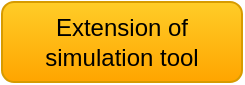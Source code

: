 <mxfile version="24.2.7" type="github">
  <diagram name="Page-1" id="I-vROl8wck2bUYbO3nWg">
    <mxGraphModel dx="486" dy="253" grid="1" gridSize="10" guides="1" tooltips="1" connect="1" arrows="1" fold="1" page="1" pageScale="1" pageWidth="827" pageHeight="1169" math="0" shadow="0">
      <root>
        <mxCell id="0" />
        <mxCell id="1" parent="0" />
        <mxCell id="Hv0lNVGdtfThHYHVHC5F-1" value="Extension of simulation tool" style="rounded=1;whiteSpace=wrap;html=1;fillColor=#ffcd28;gradientColor=#ffa500;strokeColor=#d79b00;" vertex="1" parent="1">
          <mxGeometry x="240" y="320" width="120" height="40" as="geometry" />
        </mxCell>
      </root>
    </mxGraphModel>
  </diagram>
</mxfile>
